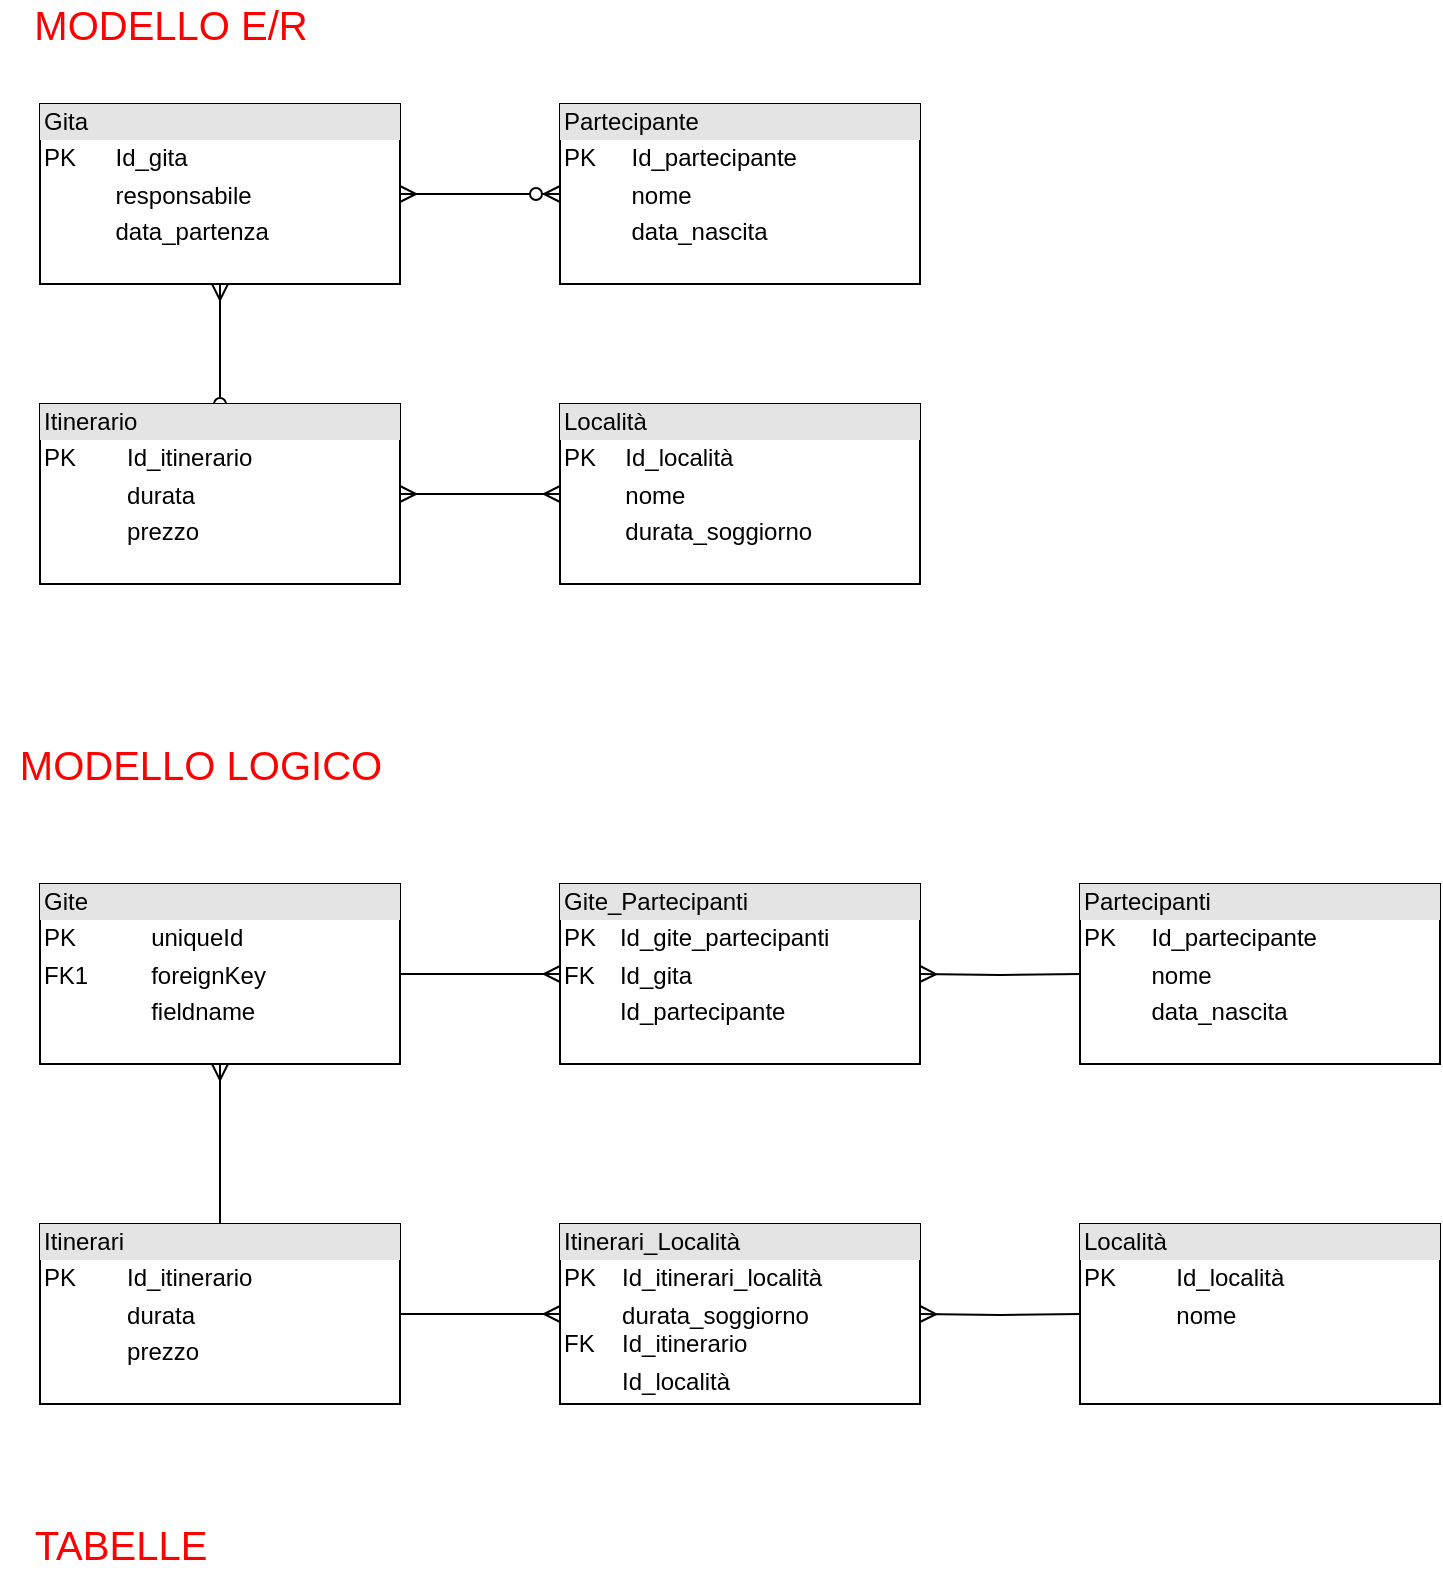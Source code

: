 <mxfile version="14.0.1" type="github">
  <diagram id="C5RBs43oDa-KdzZeNtuy" name="Page-1">
    <mxGraphModel dx="868" dy="482" grid="1" gridSize="10" guides="1" tooltips="1" connect="1" arrows="1" fold="1" page="1" pageScale="1" pageWidth="827" pageHeight="1169" math="0" shadow="0">
      <root>
        <mxCell id="WIyWlLk6GJQsqaUBKTNV-0" />
        <mxCell id="WIyWlLk6GJQsqaUBKTNV-1" parent="WIyWlLk6GJQsqaUBKTNV-0" />
        <mxCell id="4zjQxfoIxwjaktBjTYL_-0" value="&lt;div style=&quot;box-sizing: border-box ; width: 100% ; background: #e4e4e4 ; padding: 2px&quot;&gt;Località&lt;/div&gt;&lt;table style=&quot;width: 100% ; font-size: 1em&quot; cellpadding=&quot;2&quot; cellspacing=&quot;0&quot;&gt;&lt;tbody&gt;&lt;tr&gt;&lt;td&gt;PK&lt;/td&gt;&lt;td&gt;Id_località&lt;/td&gt;&lt;/tr&gt;&lt;tr&gt;&lt;td&gt;&lt;br&gt;&lt;/td&gt;&lt;td&gt;nome&lt;/td&gt;&lt;/tr&gt;&lt;tr&gt;&lt;td&gt;&lt;/td&gt;&lt;td&gt;durata_soggiorno&lt;/td&gt;&lt;/tr&gt;&lt;/tbody&gt;&lt;/table&gt;" style="verticalAlign=top;align=left;overflow=fill;html=1;" vertex="1" parent="WIyWlLk6GJQsqaUBKTNV-1">
          <mxGeometry x="280" y="210" width="180" height="90" as="geometry" />
        </mxCell>
        <mxCell id="4zjQxfoIxwjaktBjTYL_-11" style="edgeStyle=orthogonalEdgeStyle;rounded=0;orthogonalLoop=1;jettySize=auto;html=1;exitX=1;exitY=0.5;exitDx=0;exitDy=0;entryX=0;entryY=0.5;entryDx=0;entryDy=0;startArrow=ERmany;startFill=0;endArrow=ERmany;endFill=0;" edge="1" parent="WIyWlLk6GJQsqaUBKTNV-1" source="4zjQxfoIxwjaktBjTYL_-1" target="4zjQxfoIxwjaktBjTYL_-0">
          <mxGeometry relative="1" as="geometry" />
        </mxCell>
        <mxCell id="4zjQxfoIxwjaktBjTYL_-13" style="edgeStyle=orthogonalEdgeStyle;rounded=0;orthogonalLoop=1;jettySize=auto;html=1;exitX=0.5;exitY=0;exitDx=0;exitDy=0;entryX=0.5;entryY=1;entryDx=0;entryDy=0;startArrow=oval;startFill=0;endArrow=ERmany;endFill=0;" edge="1" parent="WIyWlLk6GJQsqaUBKTNV-1" source="4zjQxfoIxwjaktBjTYL_-1" target="4zjQxfoIxwjaktBjTYL_-3">
          <mxGeometry relative="1" as="geometry" />
        </mxCell>
        <mxCell id="4zjQxfoIxwjaktBjTYL_-1" value="&lt;div style=&quot;box-sizing: border-box ; width: 100% ; background: #e4e4e4 ; padding: 2px&quot;&gt;Itinerario&lt;/div&gt;&lt;table style=&quot;width: 100% ; font-size: 1em&quot; cellpadding=&quot;2&quot; cellspacing=&quot;0&quot;&gt;&lt;tbody&gt;&lt;tr&gt;&lt;td&gt;PK&lt;/td&gt;&lt;td&gt;Id_itinerario&lt;/td&gt;&lt;/tr&gt;&lt;tr&gt;&lt;td&gt;&lt;br&gt;&lt;/td&gt;&lt;td&gt;durata&lt;/td&gt;&lt;/tr&gt;&lt;tr&gt;&lt;td&gt;&lt;/td&gt;&lt;td&gt;prezzo&lt;/td&gt;&lt;/tr&gt;&lt;/tbody&gt;&lt;/table&gt;" style="verticalAlign=top;align=left;overflow=fill;html=1;" vertex="1" parent="WIyWlLk6GJQsqaUBKTNV-1">
          <mxGeometry x="20" y="210" width="180" height="90" as="geometry" />
        </mxCell>
        <mxCell id="4zjQxfoIxwjaktBjTYL_-2" value="&lt;div style=&quot;box-sizing: border-box ; width: 100% ; background: #e4e4e4 ; padding: 2px&quot;&gt;Partecipante&lt;/div&gt;&lt;table style=&quot;width: 100% ; font-size: 1em&quot; cellpadding=&quot;2&quot; cellspacing=&quot;0&quot;&gt;&lt;tbody&gt;&lt;tr&gt;&lt;td&gt;PK&lt;/td&gt;&lt;td&gt;Id_partecipante&lt;/td&gt;&lt;/tr&gt;&lt;tr&gt;&lt;td&gt;&lt;br&gt;&lt;/td&gt;&lt;td&gt;nome&lt;/td&gt;&lt;/tr&gt;&lt;tr&gt;&lt;td&gt;&lt;/td&gt;&lt;td&gt;data_nascita&lt;/td&gt;&lt;/tr&gt;&lt;/tbody&gt;&lt;/table&gt;" style="verticalAlign=top;align=left;overflow=fill;html=1;" vertex="1" parent="WIyWlLk6GJQsqaUBKTNV-1">
          <mxGeometry x="280" y="60" width="180" height="90" as="geometry" />
        </mxCell>
        <mxCell id="4zjQxfoIxwjaktBjTYL_-12" style="edgeStyle=orthogonalEdgeStyle;rounded=0;orthogonalLoop=1;jettySize=auto;html=1;exitX=1;exitY=0.5;exitDx=0;exitDy=0;entryX=0;entryY=0.5;entryDx=0;entryDy=0;startArrow=ERmany;startFill=0;endArrow=ERzeroToMany;endFill=1;" edge="1" parent="WIyWlLk6GJQsqaUBKTNV-1" source="4zjQxfoIxwjaktBjTYL_-3" target="4zjQxfoIxwjaktBjTYL_-2">
          <mxGeometry relative="1" as="geometry" />
        </mxCell>
        <mxCell id="4zjQxfoIxwjaktBjTYL_-3" value="&lt;div style=&quot;box-sizing: border-box ; width: 100% ; background: #e4e4e4 ; padding: 2px&quot;&gt;Gita&lt;/div&gt;&lt;table style=&quot;width: 100% ; font-size: 1em&quot; cellpadding=&quot;2&quot; cellspacing=&quot;0&quot;&gt;&lt;tbody&gt;&lt;tr&gt;&lt;td&gt;PK&lt;/td&gt;&lt;td&gt;Id_gita&lt;/td&gt;&lt;/tr&gt;&lt;tr&gt;&lt;td&gt;&lt;br&gt;&lt;/td&gt;&lt;td&gt;responsabile&lt;/td&gt;&lt;/tr&gt;&lt;tr&gt;&lt;td&gt;&lt;/td&gt;&lt;td&gt;data_partenza&lt;/td&gt;&lt;/tr&gt;&lt;/tbody&gt;&lt;/table&gt;" style="verticalAlign=top;align=left;overflow=fill;html=1;" vertex="1" parent="WIyWlLk6GJQsqaUBKTNV-1">
          <mxGeometry x="20" y="60" width="180" height="90" as="geometry" />
        </mxCell>
        <mxCell id="4zjQxfoIxwjaktBjTYL_-4" value="&lt;font color=&quot;#ff0000&quot; style=&quot;font-size: 20px&quot;&gt;MODELLO E/R&lt;/font&gt;" style="text;html=1;resizable=0;autosize=1;align=center;verticalAlign=middle;points=[];fillColor=none;strokeColor=none;rounded=0;" vertex="1" parent="WIyWlLk6GJQsqaUBKTNV-1">
          <mxGeometry x="10" y="10" width="150" height="20" as="geometry" />
        </mxCell>
        <mxCell id="4zjQxfoIxwjaktBjTYL_-20" style="edgeStyle=orthogonalEdgeStyle;rounded=0;orthogonalLoop=1;jettySize=auto;html=1;exitX=0;exitY=0.5;exitDx=0;exitDy=0;entryX=1;entryY=0.5;entryDx=0;entryDy=0;startArrow=none;startFill=0;endArrow=ERmany;endFill=0;" edge="1" parent="WIyWlLk6GJQsqaUBKTNV-1" target="4zjQxfoIxwjaktBjTYL_-6">
          <mxGeometry relative="1" as="geometry">
            <mxPoint x="540" y="665" as="sourcePoint" />
          </mxGeometry>
        </mxCell>
        <mxCell id="4zjQxfoIxwjaktBjTYL_-6" value="&lt;div style=&quot;box-sizing: border-box ; width: 100% ; background: #e4e4e4 ; padding: 2px&quot;&gt;Itinerari_Località&lt;/div&gt;&lt;table style=&quot;width: 100% ; font-size: 1em&quot; cellpadding=&quot;2&quot; cellspacing=&quot;0&quot;&gt;&lt;tbody&gt;&lt;tr&gt;&lt;td&gt;PK&lt;/td&gt;&lt;td&gt;Id_itinerari_località&lt;/td&gt;&lt;/tr&gt;&lt;tr&gt;&lt;td&gt;&lt;br&gt;FK&lt;/td&gt;&lt;td&gt;durata_soggiorno&lt;br&gt;Id_itinerario&lt;/td&gt;&lt;/tr&gt;&lt;tr&gt;&lt;td&gt;&lt;/td&gt;&lt;td&gt;Id_località&lt;/td&gt;&lt;/tr&gt;&lt;/tbody&gt;&lt;/table&gt;" style="verticalAlign=top;align=left;overflow=fill;html=1;" vertex="1" parent="WIyWlLk6GJQsqaUBKTNV-1">
          <mxGeometry x="280" y="620" width="180" height="90" as="geometry" />
        </mxCell>
        <mxCell id="4zjQxfoIxwjaktBjTYL_-19" style="edgeStyle=orthogonalEdgeStyle;rounded=0;orthogonalLoop=1;jettySize=auto;html=1;entryX=1;entryY=0.5;entryDx=0;entryDy=0;startArrow=none;startFill=0;endArrow=ERmany;endFill=0;" edge="1" parent="WIyWlLk6GJQsqaUBKTNV-1" target="4zjQxfoIxwjaktBjTYL_-9">
          <mxGeometry relative="1" as="geometry">
            <mxPoint x="540" y="495" as="sourcePoint" />
          </mxGeometry>
        </mxCell>
        <mxCell id="4zjQxfoIxwjaktBjTYL_-9" value="&lt;div style=&quot;box-sizing: border-box ; width: 100% ; background: #e4e4e4 ; padding: 2px&quot;&gt;Gite_Partecipanti&lt;/div&gt;&lt;table style=&quot;width: 100% ; font-size: 1em&quot; cellpadding=&quot;2&quot; cellspacing=&quot;0&quot;&gt;&lt;tbody&gt;&lt;tr&gt;&lt;td&gt;PK&lt;/td&gt;&lt;td&gt;Id_gite_partecipanti&lt;/td&gt;&lt;/tr&gt;&lt;tr&gt;&lt;td&gt;FK&lt;/td&gt;&lt;td&gt;Id_gita&lt;/td&gt;&lt;/tr&gt;&lt;tr&gt;&lt;td&gt;&lt;/td&gt;&lt;td&gt;Id_partecipante&lt;/td&gt;&lt;/tr&gt;&lt;/tbody&gt;&lt;/table&gt;" style="verticalAlign=top;align=left;overflow=fill;html=1;" vertex="1" parent="WIyWlLk6GJQsqaUBKTNV-1">
          <mxGeometry x="280" y="450" width="180" height="90" as="geometry" />
        </mxCell>
        <mxCell id="4zjQxfoIxwjaktBjTYL_-18" style="edgeStyle=orthogonalEdgeStyle;rounded=0;orthogonalLoop=1;jettySize=auto;html=1;exitX=1;exitY=0.5;exitDx=0;exitDy=0;entryX=0;entryY=0.5;entryDx=0;entryDy=0;startArrow=none;startFill=0;endArrow=ERmany;endFill=0;" edge="1" parent="WIyWlLk6GJQsqaUBKTNV-1" source="4zjQxfoIxwjaktBjTYL_-10" target="4zjQxfoIxwjaktBjTYL_-9">
          <mxGeometry relative="1" as="geometry" />
        </mxCell>
        <mxCell id="4zjQxfoIxwjaktBjTYL_-10" value="&lt;div style=&quot;box-sizing: border-box ; width: 100% ; background: #e4e4e4 ; padding: 2px&quot;&gt;Gite&lt;/div&gt;&lt;table style=&quot;width: 100% ; font-size: 1em&quot; cellpadding=&quot;2&quot; cellspacing=&quot;0&quot;&gt;&lt;tbody&gt;&lt;tr&gt;&lt;td&gt;PK&lt;/td&gt;&lt;td&gt;uniqueId&lt;/td&gt;&lt;/tr&gt;&lt;tr&gt;&lt;td&gt;FK1&lt;/td&gt;&lt;td&gt;foreignKey&lt;/td&gt;&lt;/tr&gt;&lt;tr&gt;&lt;td&gt;&lt;/td&gt;&lt;td&gt;fieldname&lt;/td&gt;&lt;/tr&gt;&lt;/tbody&gt;&lt;/table&gt;" style="verticalAlign=top;align=left;overflow=fill;html=1;" vertex="1" parent="WIyWlLk6GJQsqaUBKTNV-1">
          <mxGeometry x="20" y="450" width="180" height="90" as="geometry" />
        </mxCell>
        <mxCell id="4zjQxfoIxwjaktBjTYL_-15" style="edgeStyle=orthogonalEdgeStyle;rounded=0;orthogonalLoop=1;jettySize=auto;html=1;exitX=0.5;exitY=0;exitDx=0;exitDy=0;entryX=0.5;entryY=1;entryDx=0;entryDy=0;startArrow=none;startFill=0;endArrow=ERmany;endFill=0;" edge="1" parent="WIyWlLk6GJQsqaUBKTNV-1" source="4zjQxfoIxwjaktBjTYL_-14" target="4zjQxfoIxwjaktBjTYL_-10">
          <mxGeometry relative="1" as="geometry" />
        </mxCell>
        <mxCell id="4zjQxfoIxwjaktBjTYL_-21" style="edgeStyle=orthogonalEdgeStyle;rounded=0;orthogonalLoop=1;jettySize=auto;html=1;exitX=1;exitY=0.5;exitDx=0;exitDy=0;entryX=0;entryY=0.5;entryDx=0;entryDy=0;startArrow=none;startFill=0;endArrow=ERmany;endFill=0;" edge="1" parent="WIyWlLk6GJQsqaUBKTNV-1" source="4zjQxfoIxwjaktBjTYL_-14" target="4zjQxfoIxwjaktBjTYL_-6">
          <mxGeometry relative="1" as="geometry" />
        </mxCell>
        <mxCell id="4zjQxfoIxwjaktBjTYL_-14" value="&lt;div style=&quot;box-sizing: border-box ; width: 100% ; background: #e4e4e4 ; padding: 2px&quot;&gt;Itinerari&lt;/div&gt;&lt;table style=&quot;width: 100% ; font-size: 1em&quot; cellpadding=&quot;2&quot; cellspacing=&quot;0&quot;&gt;&lt;tbody&gt;&lt;tr&gt;&lt;td&gt;PK&lt;/td&gt;&lt;td&gt;Id_itinerario&lt;/td&gt;&lt;/tr&gt;&lt;tr&gt;&lt;td&gt;&lt;br&gt;&lt;/td&gt;&lt;td&gt;durata&lt;/td&gt;&lt;/tr&gt;&lt;tr&gt;&lt;td&gt;&lt;/td&gt;&lt;td&gt;prezzo&lt;/td&gt;&lt;/tr&gt;&lt;/tbody&gt;&lt;/table&gt;" style="verticalAlign=top;align=left;overflow=fill;html=1;" vertex="1" parent="WIyWlLk6GJQsqaUBKTNV-1">
          <mxGeometry x="20" y="620" width="180" height="90" as="geometry" />
        </mxCell>
        <mxCell id="4zjQxfoIxwjaktBjTYL_-16" value="&lt;font color=&quot;#ff0000&quot; style=&quot;font-size: 20px&quot;&gt;MODELLO LOGICO&lt;/font&gt;" style="text;html=1;resizable=0;autosize=1;align=center;verticalAlign=middle;points=[];fillColor=none;strokeColor=none;rounded=0;" vertex="1" parent="WIyWlLk6GJQsqaUBKTNV-1">
          <mxGeometry y="380" width="200" height="20" as="geometry" />
        </mxCell>
        <mxCell id="4zjQxfoIxwjaktBjTYL_-17" value="&lt;font color=&quot;#ff0000&quot;&gt;&lt;span style=&quot;font-size: 20px&quot;&gt;TABELLE&lt;/span&gt;&lt;/font&gt;" style="text;html=1;resizable=0;autosize=1;align=center;verticalAlign=middle;points=[];fillColor=none;strokeColor=none;rounded=0;" vertex="1" parent="WIyWlLk6GJQsqaUBKTNV-1">
          <mxGeometry x="10" y="770" width="100" height="20" as="geometry" />
        </mxCell>
        <mxCell id="4zjQxfoIxwjaktBjTYL_-22" value="&lt;div style=&quot;box-sizing: border-box ; width: 100% ; background: #e4e4e4 ; padding: 2px&quot;&gt;Località&lt;/div&gt;&lt;table style=&quot;width: 100% ; font-size: 1em&quot; cellpadding=&quot;2&quot; cellspacing=&quot;0&quot;&gt;&lt;tbody&gt;&lt;tr&gt;&lt;td&gt;PK&lt;/td&gt;&lt;td&gt;Id_località&lt;/td&gt;&lt;/tr&gt;&lt;tr&gt;&lt;td&gt;&lt;br&gt;&lt;/td&gt;&lt;td&gt;nome&lt;/td&gt;&lt;/tr&gt;&lt;tr&gt;&lt;td&gt;&lt;/td&gt;&lt;td&gt;&lt;br&gt;&lt;/td&gt;&lt;/tr&gt;&lt;/tbody&gt;&lt;/table&gt;" style="verticalAlign=top;align=left;overflow=fill;html=1;" vertex="1" parent="WIyWlLk6GJQsqaUBKTNV-1">
          <mxGeometry x="540" y="620" width="180" height="90" as="geometry" />
        </mxCell>
        <mxCell id="4zjQxfoIxwjaktBjTYL_-23" value="&lt;div style=&quot;box-sizing: border-box ; width: 100% ; background: #e4e4e4 ; padding: 2px&quot;&gt;Partecipanti&lt;/div&gt;&lt;table style=&quot;width: 100% ; font-size: 1em&quot; cellpadding=&quot;2&quot; cellspacing=&quot;0&quot;&gt;&lt;tbody&gt;&lt;tr&gt;&lt;td&gt;PK&lt;/td&gt;&lt;td&gt;Id_partecipante&lt;/td&gt;&lt;/tr&gt;&lt;tr&gt;&lt;td&gt;&lt;br&gt;&lt;/td&gt;&lt;td&gt;nome&lt;/td&gt;&lt;/tr&gt;&lt;tr&gt;&lt;td&gt;&lt;/td&gt;&lt;td&gt;data_nascita&lt;/td&gt;&lt;/tr&gt;&lt;/tbody&gt;&lt;/table&gt;" style="verticalAlign=top;align=left;overflow=fill;html=1;" vertex="1" parent="WIyWlLk6GJQsqaUBKTNV-1">
          <mxGeometry x="540" y="450" width="180" height="90" as="geometry" />
        </mxCell>
      </root>
    </mxGraphModel>
  </diagram>
</mxfile>
